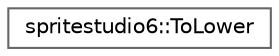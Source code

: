 digraph "Graphical Class Hierarchy"
{
 // LATEX_PDF_SIZE
  bgcolor="transparent";
  edge [fontname=Helvetica,fontsize=10,labelfontname=Helvetica,labelfontsize=10];
  node [fontname=Helvetica,fontsize=10,shape=box,height=0.2,width=0.4];
  rankdir="LR";
  Node0 [id="Node000000",label="spritestudio6::ToLower",height=0.2,width=0.4,color="grey40", fillcolor="white", style="filled",URL="$structspritestudio6_1_1_to_lower.html",tooltip=" "];
}
